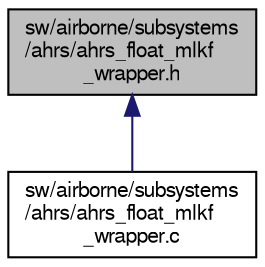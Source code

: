 digraph "sw/airborne/subsystems/ahrs/ahrs_float_mlkf_wrapper.h"
{
  edge [fontname="FreeSans",fontsize="10",labelfontname="FreeSans",labelfontsize="10"];
  node [fontname="FreeSans",fontsize="10",shape=record];
  Node1 [label="sw/airborne/subsystems\l/ahrs/ahrs_float_mlkf\l_wrapper.h",height=0.2,width=0.4,color="black", fillcolor="grey75", style="filled", fontcolor="black"];
  Node1 -> Node2 [dir="back",color="midnightblue",fontsize="10",style="solid",fontname="FreeSans"];
  Node2 [label="sw/airborne/subsystems\l/ahrs/ahrs_float_mlkf\l_wrapper.c",height=0.2,width=0.4,color="black", fillcolor="white", style="filled",URL="$ahrs__float__mlkf__wrapper_8c.html",tooltip="Paparazzi specific wrapper to run MLKF filter. "];
}
